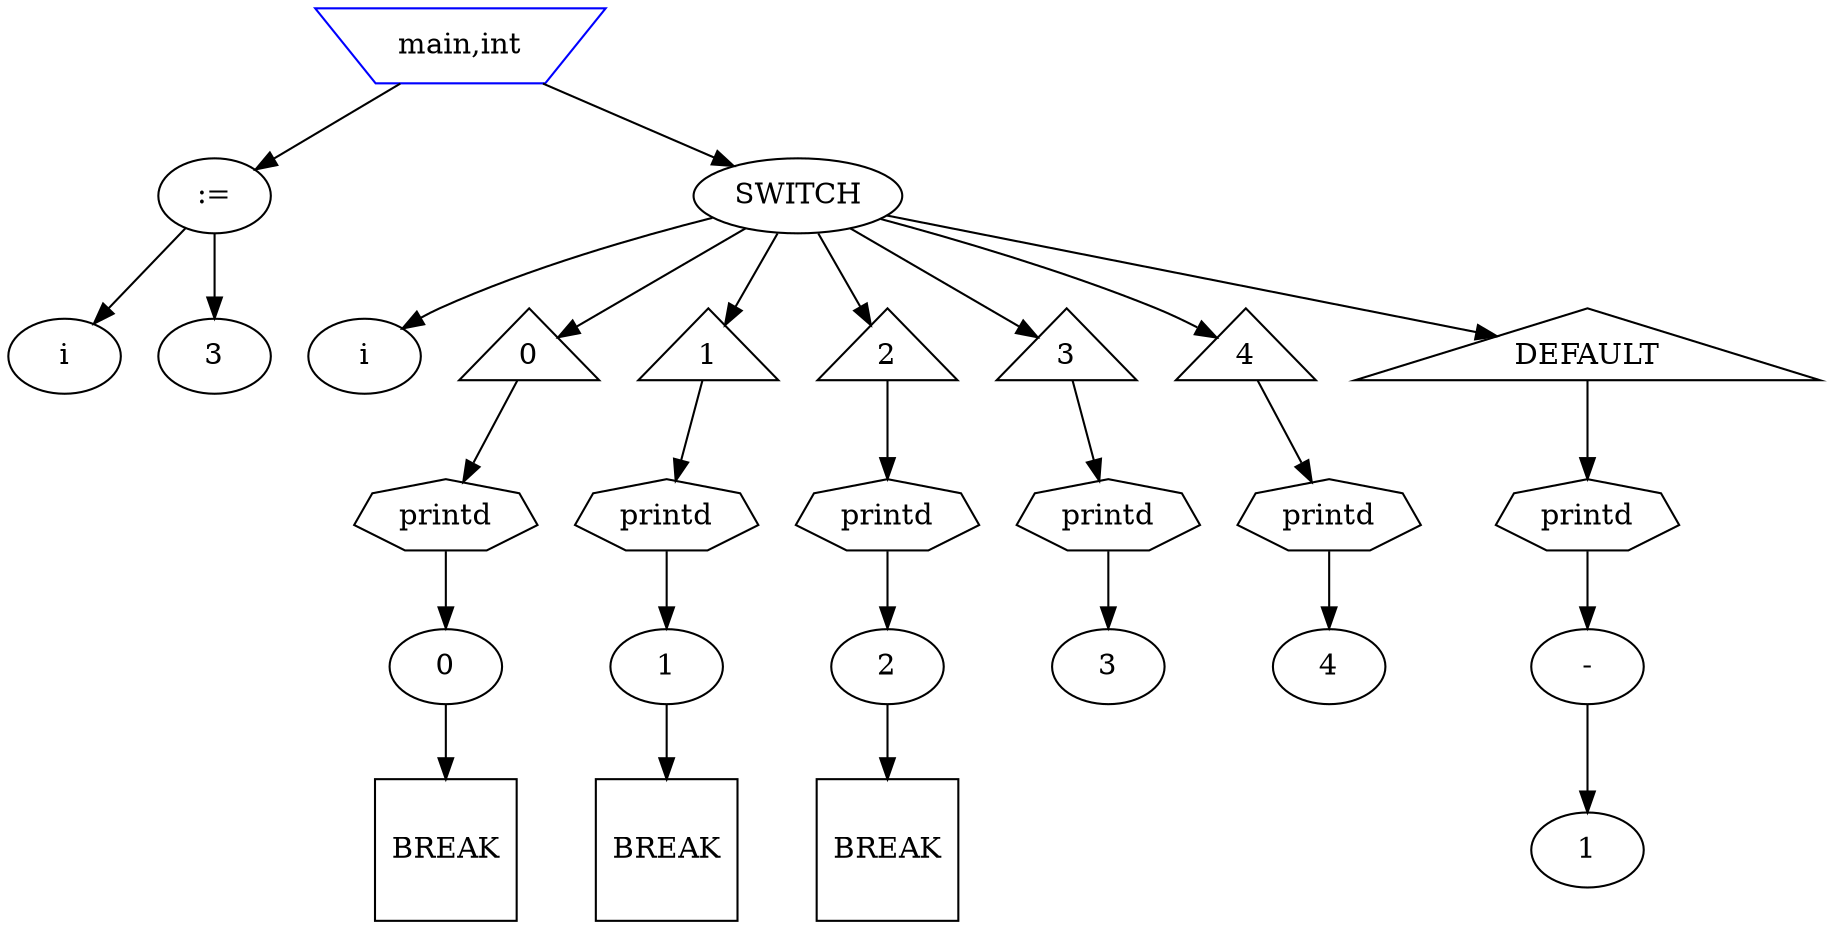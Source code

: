digraph diagram1 {
//programme
node_1 [label="main,int" shape=invtrapezium color=blue];//fonction
 node_2 [label=":=" ];//affectation
node_3 [label="i" ];//				affec
node_4 [label="3" ];//expression3
node_2 -> node_3
node_2 -> node_4
node_1 -> node_2
node_6 [label="SWITCH"];//SC2
node_7 [label="i" ];//expression4
node_6 -> node_7
node_8 [label="0" shape=triangle];//SC3
node_9 [label="printd" shape=septagon];//appel
node_10 [label="0" ];//expression3
node_9 -> node_10
node_8 -> node_9
node_6 -> node_8
node_13 [label="BREAK" shape=square];//BREAK
node_10 -> node_13
node_15 [label="1" shape=triangle];//SC3
node_16 [label="printd" shape=septagon];//appel
node_17 [label="1" ];//expression3
node_16 -> node_17
node_15 -> node_16
node_6 -> node_15
node_20 [label="BREAK" shape=square];//BREAK
node_17 -> node_20
node_22 [label="2" shape=triangle];//SC3
node_23 [label="printd" shape=septagon];//appel
node_24 [label="2" ];//expression3
node_23 -> node_24
node_22 -> node_23
node_6 -> node_22
node_27 [label="BREAK" shape=square];//BREAK
node_24 -> node_27
node_29 [label="3" shape=triangle];//SC3
node_30 [label="printd" shape=septagon];//appel
node_31 [label="3" ];//expression3
node_30 -> node_31
node_29 -> node_30
node_6 -> node_29
node_34 [label="4" shape=triangle];//SC3
node_35 [label="printd" shape=septagon];//appel
node_36 [label="4" ];//expression3
node_35 -> node_36
node_34 -> node_35
node_6 -> node_34
node_39 [label="DEFAULT" shape=triangle];//SC4
node_40 [label="printd" shape=septagon];//appel
node_41 [label="-" ];//expression3
node_42 [label="1" ];//expression3
node_41 -> node_42
node_40 -> node_41
node_39 -> node_40
node_6 -> node_39
node_1 -> node_6
}

